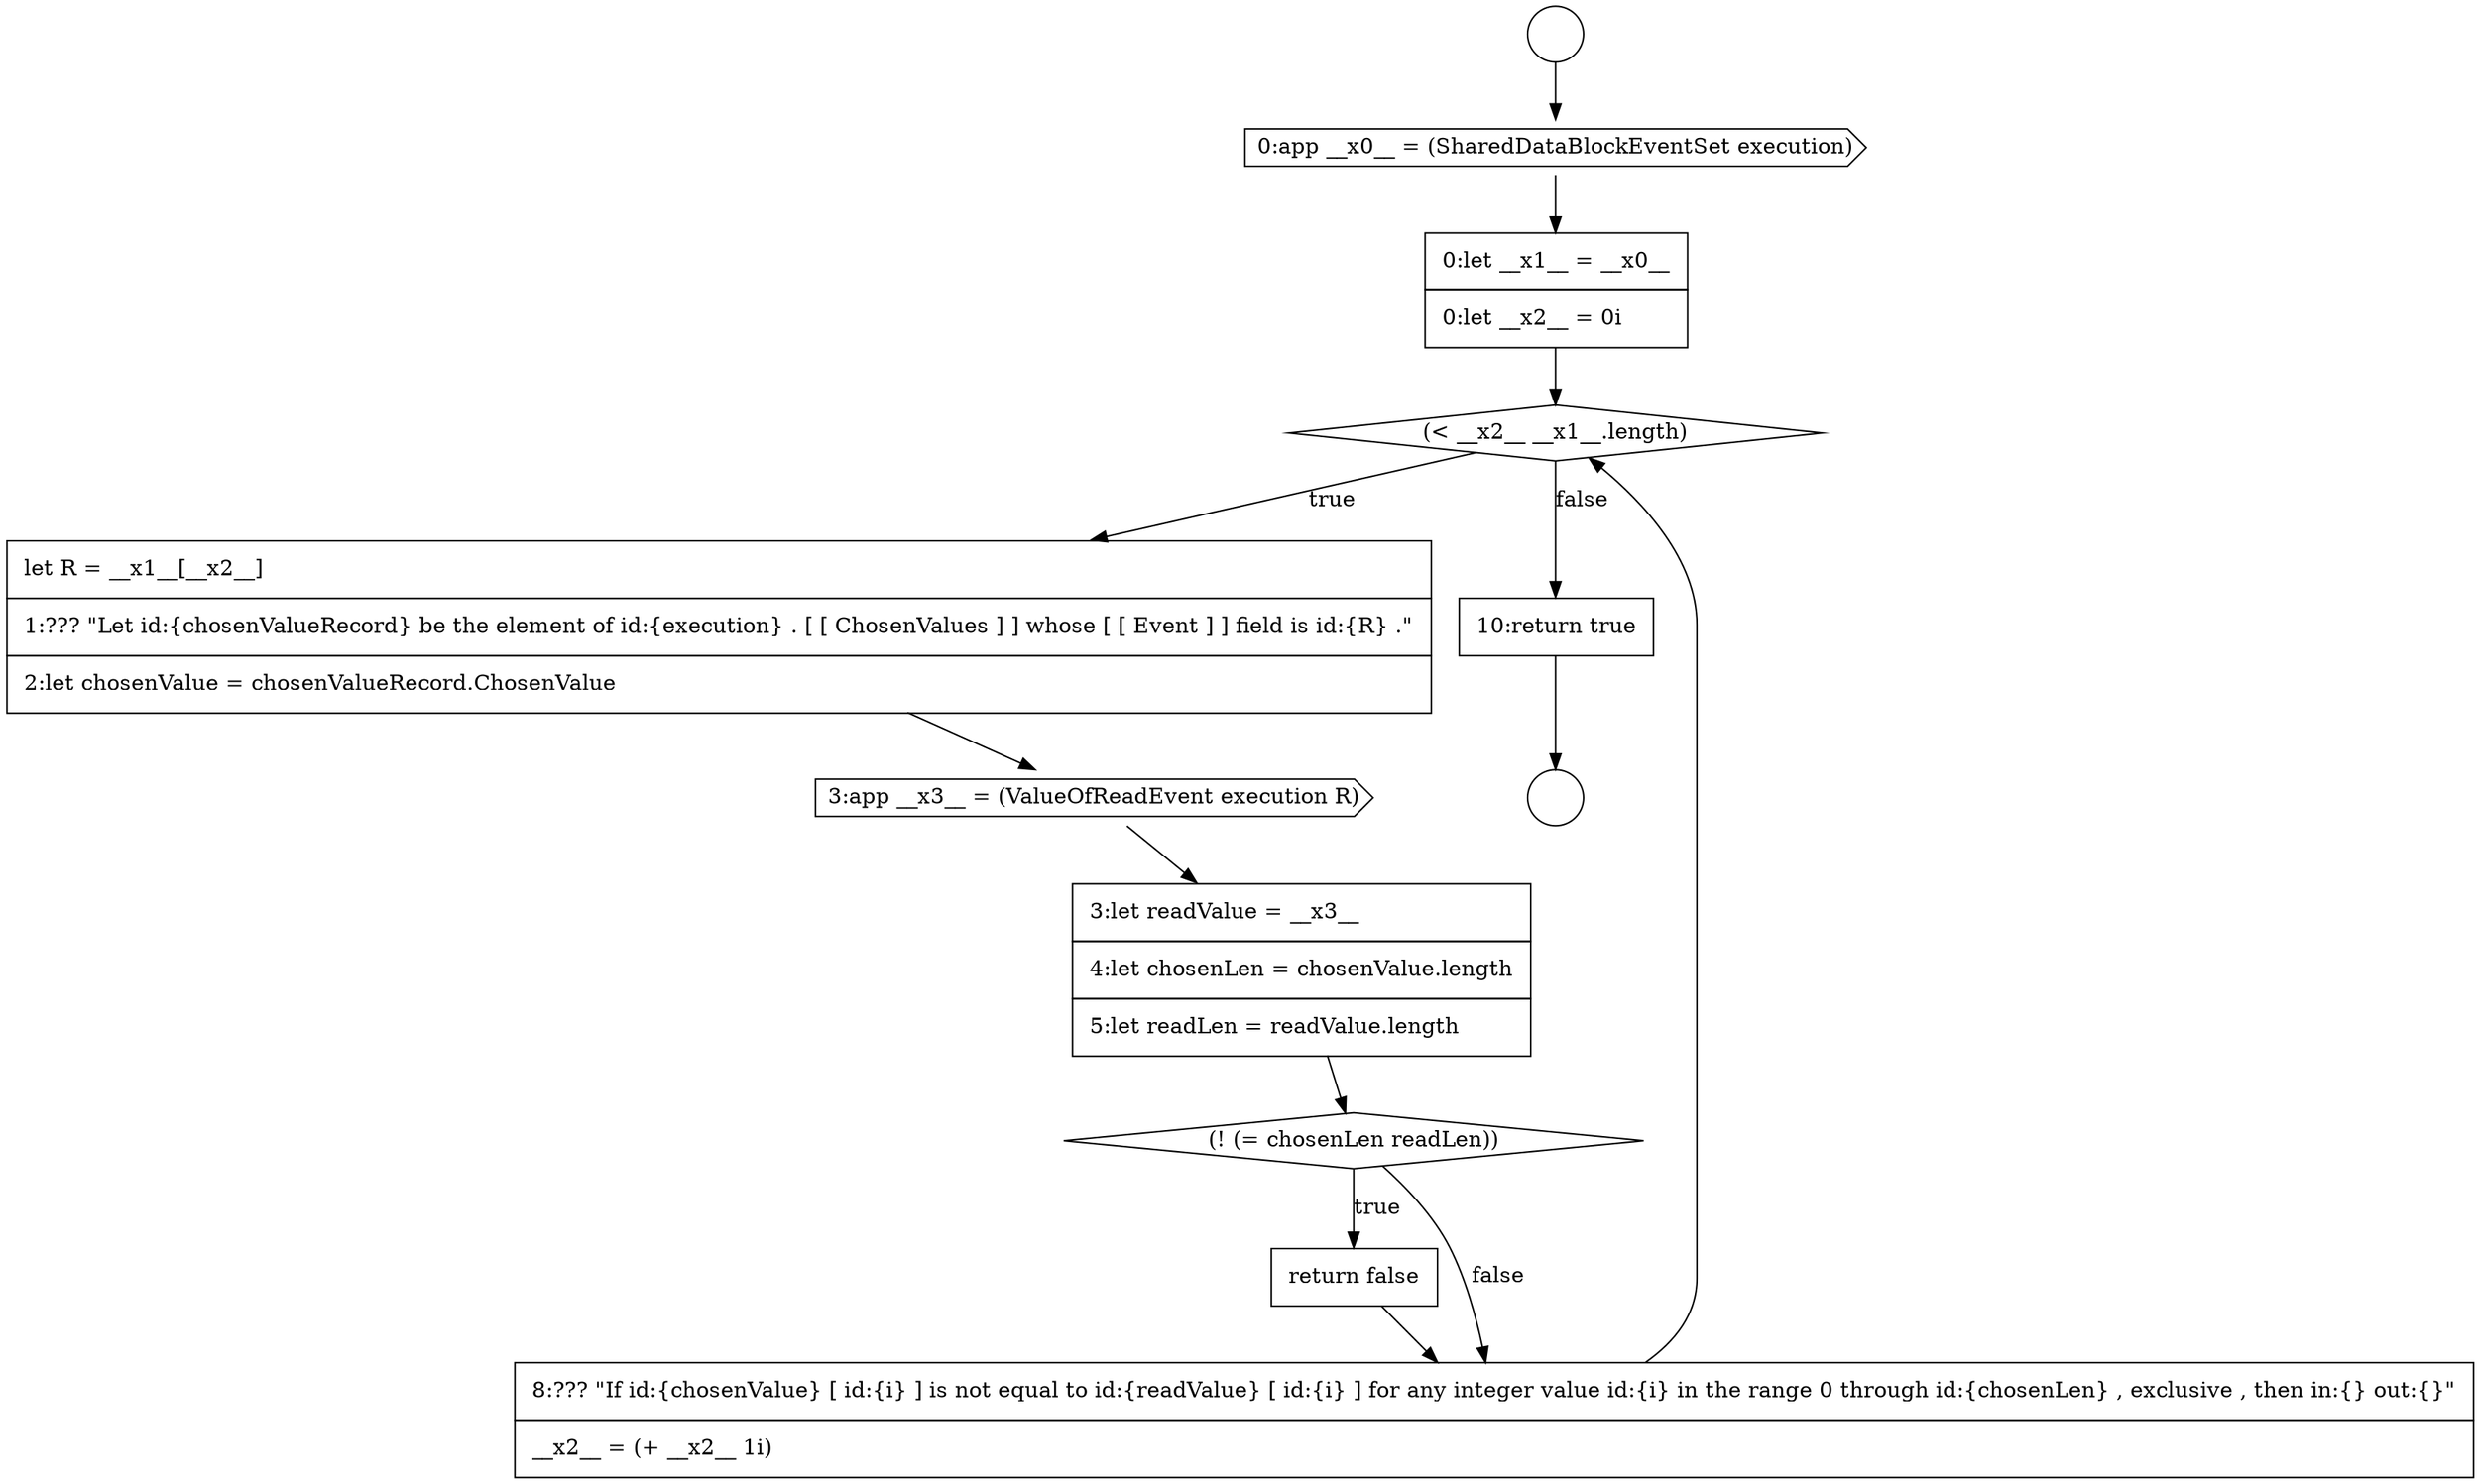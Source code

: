 digraph {
  node18878 [shape=cds, label=<<font color="black">0:app __x0__ = (SharedDataBlockEventSet execution)</font>> color="black" fillcolor="white" style=filled]
  node18883 [shape=none, margin=0, label=<<font color="black">
    <table border="0" cellborder="1" cellspacing="0" cellpadding="10">
      <tr><td align="left">3:let readValue = __x3__</td></tr>
      <tr><td align="left">4:let chosenLen = chosenValue.length</td></tr>
      <tr><td align="left">5:let readLen = readValue.length</td></tr>
    </table>
  </font>> color="black" fillcolor="white" style=filled]
  node18877 [shape=circle label=" " color="black" fillcolor="white" style=filled]
  node18885 [shape=none, margin=0, label=<<font color="black">
    <table border="0" cellborder="1" cellspacing="0" cellpadding="10">
      <tr><td align="left">return false</td></tr>
    </table>
  </font>> color="black" fillcolor="white" style=filled]
  node18884 [shape=diamond, label=<<font color="black">(! (= chosenLen readLen))</font>> color="black" fillcolor="white" style=filled]
  node18880 [shape=diamond, label=<<font color="black">(&lt; __x2__ __x1__.length)</font>> color="black" fillcolor="white" style=filled]
  node18876 [shape=circle label=" " color="black" fillcolor="white" style=filled]
  node18886 [shape=none, margin=0, label=<<font color="black">
    <table border="0" cellborder="1" cellspacing="0" cellpadding="10">
      <tr><td align="left">8:??? &quot;If id:{chosenValue} [ id:{i} ] is not equal to id:{readValue} [ id:{i} ] for any integer value id:{i} in the range 0 through id:{chosenLen} , exclusive , then in:{} out:{}&quot;</td></tr>
      <tr><td align="left">__x2__ = (+ __x2__ 1i)</td></tr>
    </table>
  </font>> color="black" fillcolor="white" style=filled]
  node18879 [shape=none, margin=0, label=<<font color="black">
    <table border="0" cellborder="1" cellspacing="0" cellpadding="10">
      <tr><td align="left">0:let __x1__ = __x0__</td></tr>
      <tr><td align="left">0:let __x2__ = 0i</td></tr>
    </table>
  </font>> color="black" fillcolor="white" style=filled]
  node18881 [shape=none, margin=0, label=<<font color="black">
    <table border="0" cellborder="1" cellspacing="0" cellpadding="10">
      <tr><td align="left">let R = __x1__[__x2__]</td></tr>
      <tr><td align="left">1:??? &quot;Let id:{chosenValueRecord} be the element of id:{execution} . [ [ ChosenValues ] ] whose [ [ Event ] ] field is id:{R} .&quot;</td></tr>
      <tr><td align="left">2:let chosenValue = chosenValueRecord.ChosenValue</td></tr>
    </table>
  </font>> color="black" fillcolor="white" style=filled]
  node18882 [shape=cds, label=<<font color="black">3:app __x3__ = (ValueOfReadEvent execution R)</font>> color="black" fillcolor="white" style=filled]
  node18887 [shape=none, margin=0, label=<<font color="black">
    <table border="0" cellborder="1" cellspacing="0" cellpadding="10">
      <tr><td align="left">10:return true</td></tr>
    </table>
  </font>> color="black" fillcolor="white" style=filled]
  node18879 -> node18880 [ color="black"]
  node18886 -> node18880 [ color="black"]
  node18876 -> node18878 [ color="black"]
  node18885 -> node18886 [ color="black"]
  node18878 -> node18879 [ color="black"]
  node18887 -> node18877 [ color="black"]
  node18884 -> node18885 [label=<<font color="black">true</font>> color="black"]
  node18884 -> node18886 [label=<<font color="black">false</font>> color="black"]
  node18880 -> node18881 [label=<<font color="black">true</font>> color="black"]
  node18880 -> node18887 [label=<<font color="black">false</font>> color="black"]
  node18881 -> node18882 [ color="black"]
  node18883 -> node18884 [ color="black"]
  node18882 -> node18883 [ color="black"]
}
